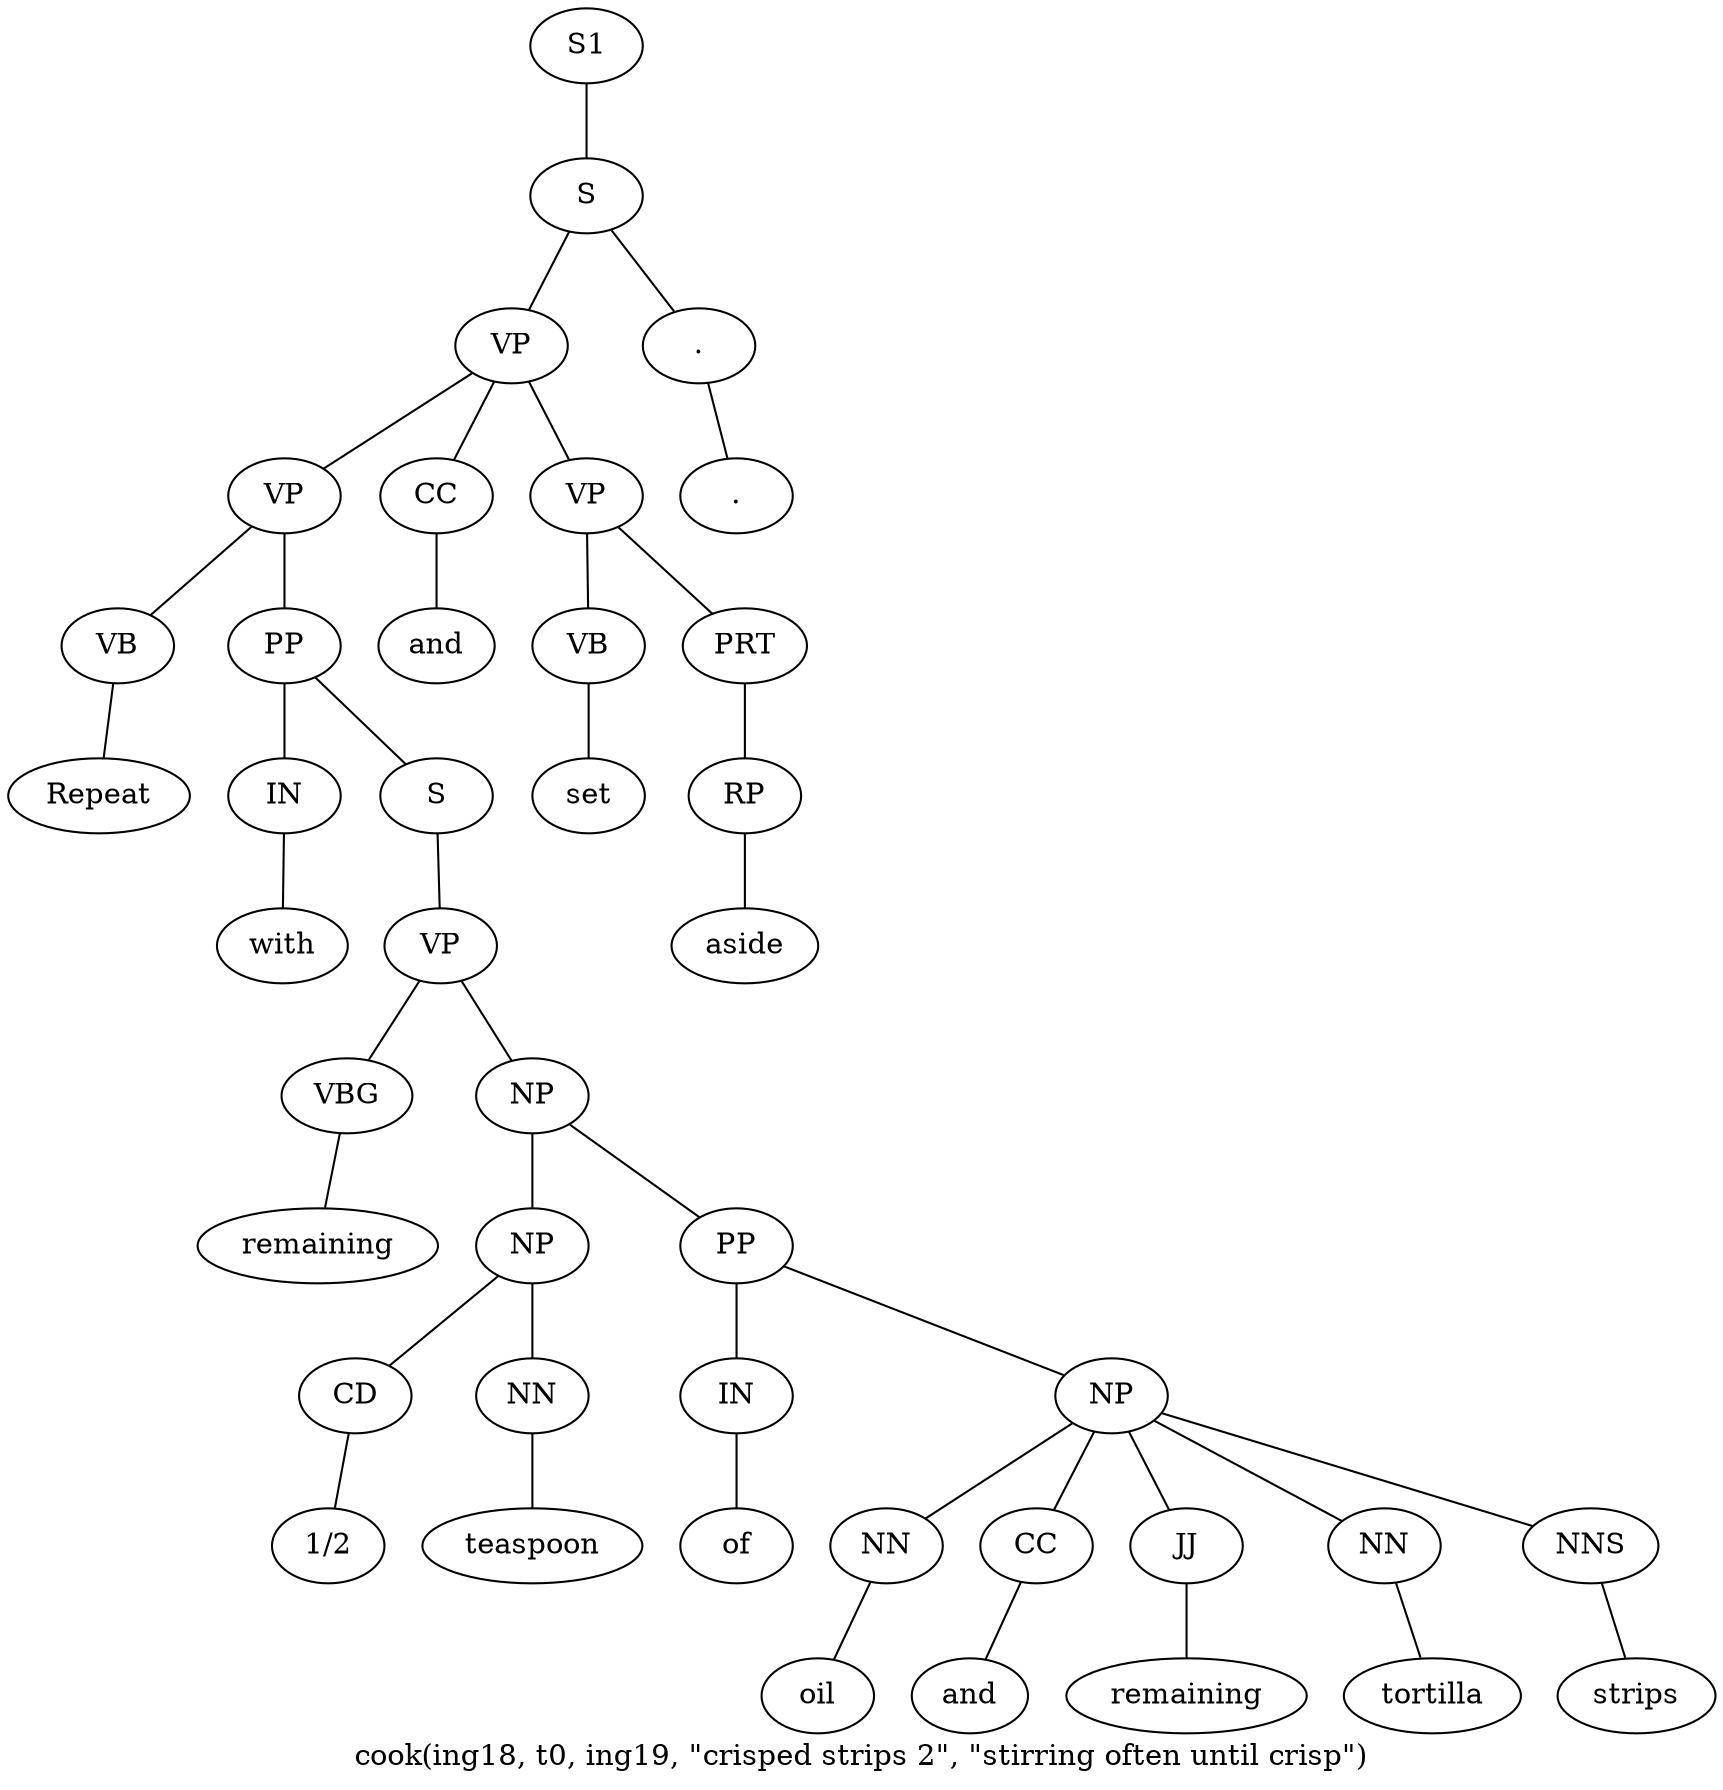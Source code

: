 graph SyntaxGraph {
	label = "cook(ing18, t0, ing19, \"crisped strips 2\", \"stirring often until crisp\")";
	Node0 [label="S1"];
	Node1 [label="S"];
	Node2 [label="VP"];
	Node3 [label="VP"];
	Node4 [label="VB"];
	Node5 [label="Repeat"];
	Node6 [label="PP"];
	Node7 [label="IN"];
	Node8 [label="with"];
	Node9 [label="S"];
	Node10 [label="VP"];
	Node11 [label="VBG"];
	Node12 [label="remaining"];
	Node13 [label="NP"];
	Node14 [label="NP"];
	Node15 [label="CD"];
	Node16 [label="1/2"];
	Node17 [label="NN"];
	Node18 [label="teaspoon"];
	Node19 [label="PP"];
	Node20 [label="IN"];
	Node21 [label="of"];
	Node22 [label="NP"];
	Node23 [label="NN"];
	Node24 [label="oil"];
	Node25 [label="CC"];
	Node26 [label="and"];
	Node27 [label="JJ"];
	Node28 [label="remaining"];
	Node29 [label="NN"];
	Node30 [label="tortilla"];
	Node31 [label="NNS"];
	Node32 [label="strips"];
	Node33 [label="CC"];
	Node34 [label="and"];
	Node35 [label="VP"];
	Node36 [label="VB"];
	Node37 [label="set"];
	Node38 [label="PRT"];
	Node39 [label="RP"];
	Node40 [label="aside"];
	Node41 [label="."];
	Node42 [label="."];

	Node0 -- Node1;
	Node1 -- Node2;
	Node1 -- Node41;
	Node2 -- Node3;
	Node2 -- Node33;
	Node2 -- Node35;
	Node3 -- Node4;
	Node3 -- Node6;
	Node4 -- Node5;
	Node6 -- Node7;
	Node6 -- Node9;
	Node7 -- Node8;
	Node9 -- Node10;
	Node10 -- Node11;
	Node10 -- Node13;
	Node11 -- Node12;
	Node13 -- Node14;
	Node13 -- Node19;
	Node14 -- Node15;
	Node14 -- Node17;
	Node15 -- Node16;
	Node17 -- Node18;
	Node19 -- Node20;
	Node19 -- Node22;
	Node20 -- Node21;
	Node22 -- Node23;
	Node22 -- Node25;
	Node22 -- Node27;
	Node22 -- Node29;
	Node22 -- Node31;
	Node23 -- Node24;
	Node25 -- Node26;
	Node27 -- Node28;
	Node29 -- Node30;
	Node31 -- Node32;
	Node33 -- Node34;
	Node35 -- Node36;
	Node35 -- Node38;
	Node36 -- Node37;
	Node38 -- Node39;
	Node39 -- Node40;
	Node41 -- Node42;
}